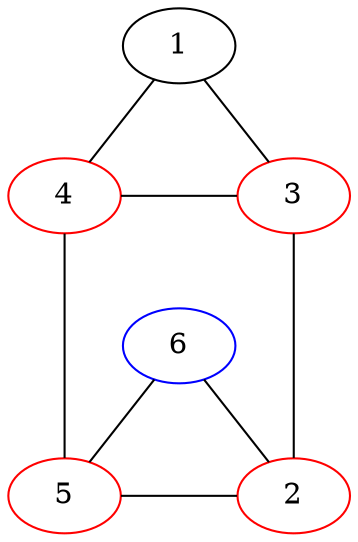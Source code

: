 graph {
  1 -- 3;
  1 -- 4;
  4 -- 3;
  5 -- 6 -- 2;
  3 -- 2 [weight=10, minlen=2];
  4 -- 5 [weight=10];
  5 -- 2;

  {
    rank="same";
    3;
    4;

  }

  {
    rank="sink";
    2;
    5;

  }

  2 [color="red"];
  3 [color="red"];
  4 [color="red"];
  5 [color="red"];
  6 [color="blue"];

}
